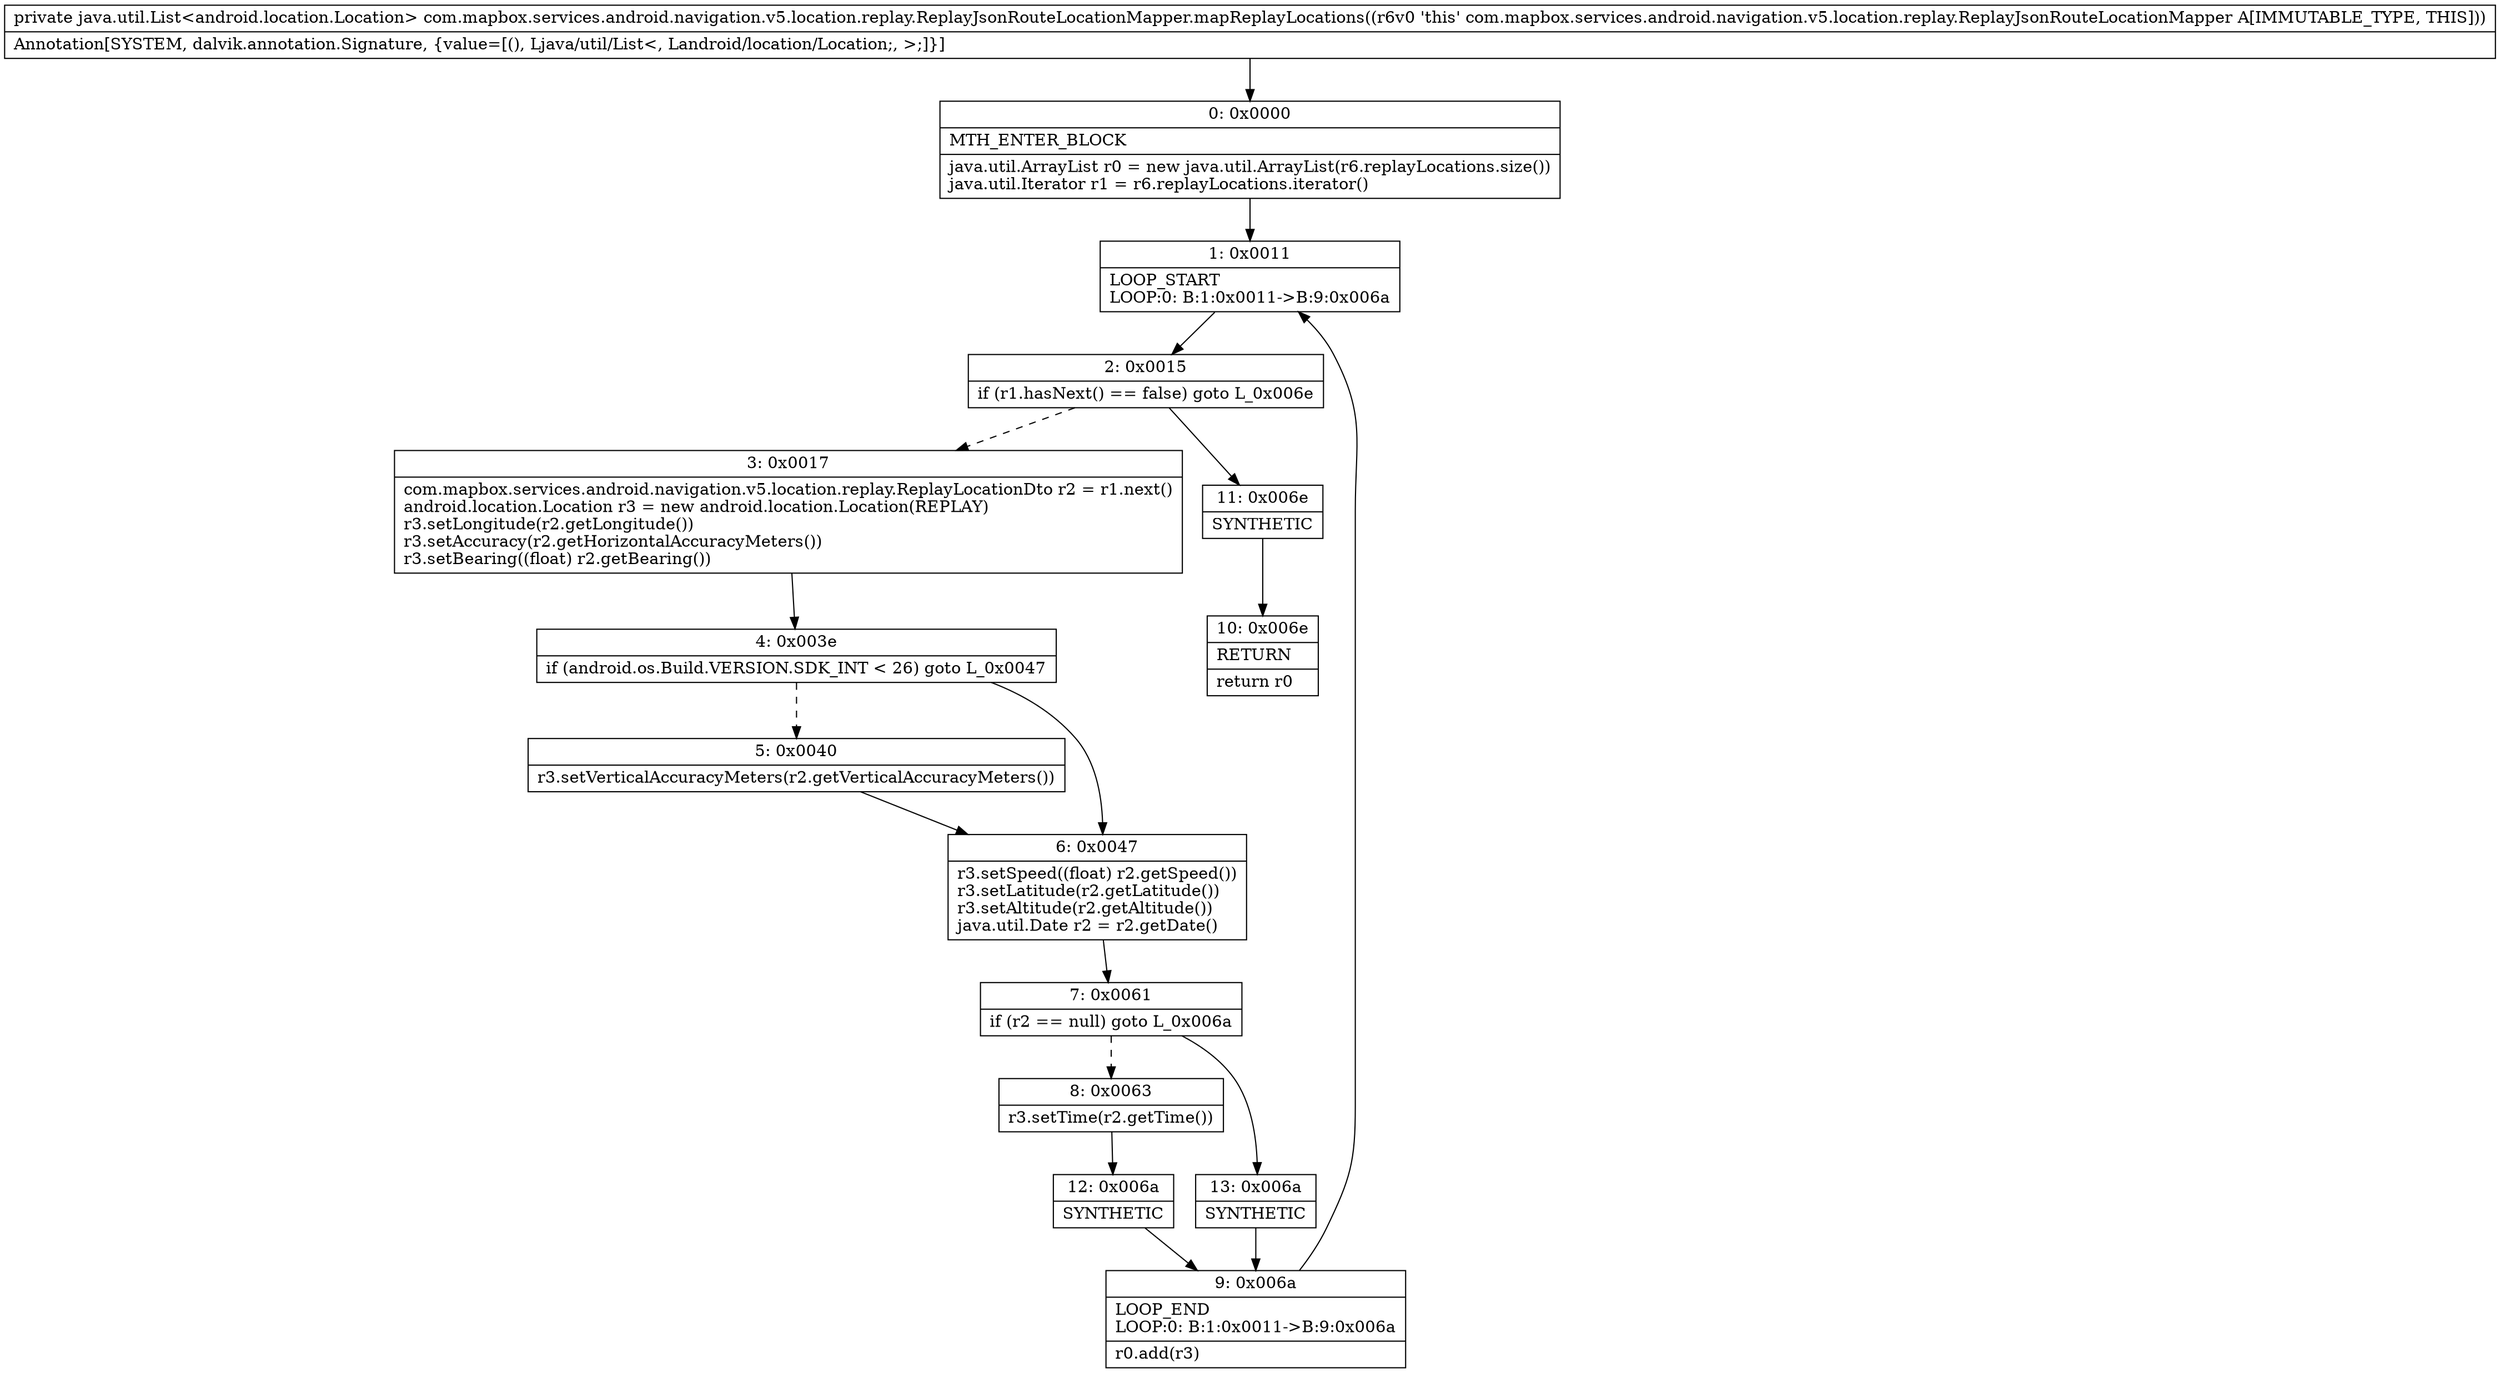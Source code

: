 digraph "CFG forcom.mapbox.services.android.navigation.v5.location.replay.ReplayJsonRouteLocationMapper.mapReplayLocations()Ljava\/util\/List;" {
Node_0 [shape=record,label="{0\:\ 0x0000|MTH_ENTER_BLOCK\l|java.util.ArrayList r0 = new java.util.ArrayList(r6.replayLocations.size())\ljava.util.Iterator r1 = r6.replayLocations.iterator()\l}"];
Node_1 [shape=record,label="{1\:\ 0x0011|LOOP_START\lLOOP:0: B:1:0x0011\-\>B:9:0x006a\l}"];
Node_2 [shape=record,label="{2\:\ 0x0015|if (r1.hasNext() == false) goto L_0x006e\l}"];
Node_3 [shape=record,label="{3\:\ 0x0017|com.mapbox.services.android.navigation.v5.location.replay.ReplayLocationDto r2 = r1.next()\landroid.location.Location r3 = new android.location.Location(REPLAY)\lr3.setLongitude(r2.getLongitude())\lr3.setAccuracy(r2.getHorizontalAccuracyMeters())\lr3.setBearing((float) r2.getBearing())\l}"];
Node_4 [shape=record,label="{4\:\ 0x003e|if (android.os.Build.VERSION.SDK_INT \< 26) goto L_0x0047\l}"];
Node_5 [shape=record,label="{5\:\ 0x0040|r3.setVerticalAccuracyMeters(r2.getVerticalAccuracyMeters())\l}"];
Node_6 [shape=record,label="{6\:\ 0x0047|r3.setSpeed((float) r2.getSpeed())\lr3.setLatitude(r2.getLatitude())\lr3.setAltitude(r2.getAltitude())\ljava.util.Date r2 = r2.getDate()\l}"];
Node_7 [shape=record,label="{7\:\ 0x0061|if (r2 == null) goto L_0x006a\l}"];
Node_8 [shape=record,label="{8\:\ 0x0063|r3.setTime(r2.getTime())\l}"];
Node_9 [shape=record,label="{9\:\ 0x006a|LOOP_END\lLOOP:0: B:1:0x0011\-\>B:9:0x006a\l|r0.add(r3)\l}"];
Node_10 [shape=record,label="{10\:\ 0x006e|RETURN\l|return r0\l}"];
Node_11 [shape=record,label="{11\:\ 0x006e|SYNTHETIC\l}"];
Node_12 [shape=record,label="{12\:\ 0x006a|SYNTHETIC\l}"];
Node_13 [shape=record,label="{13\:\ 0x006a|SYNTHETIC\l}"];
MethodNode[shape=record,label="{private java.util.List\<android.location.Location\> com.mapbox.services.android.navigation.v5.location.replay.ReplayJsonRouteLocationMapper.mapReplayLocations((r6v0 'this' com.mapbox.services.android.navigation.v5.location.replay.ReplayJsonRouteLocationMapper A[IMMUTABLE_TYPE, THIS]))  | Annotation[SYSTEM, dalvik.annotation.Signature, \{value=[(), Ljava\/util\/List\<, Landroid\/location\/Location;, \>;]\}]\l}"];
MethodNode -> Node_0;
Node_0 -> Node_1;
Node_1 -> Node_2;
Node_2 -> Node_3[style=dashed];
Node_2 -> Node_11;
Node_3 -> Node_4;
Node_4 -> Node_5[style=dashed];
Node_4 -> Node_6;
Node_5 -> Node_6;
Node_6 -> Node_7;
Node_7 -> Node_8[style=dashed];
Node_7 -> Node_13;
Node_8 -> Node_12;
Node_9 -> Node_1;
Node_11 -> Node_10;
Node_12 -> Node_9;
Node_13 -> Node_9;
}


